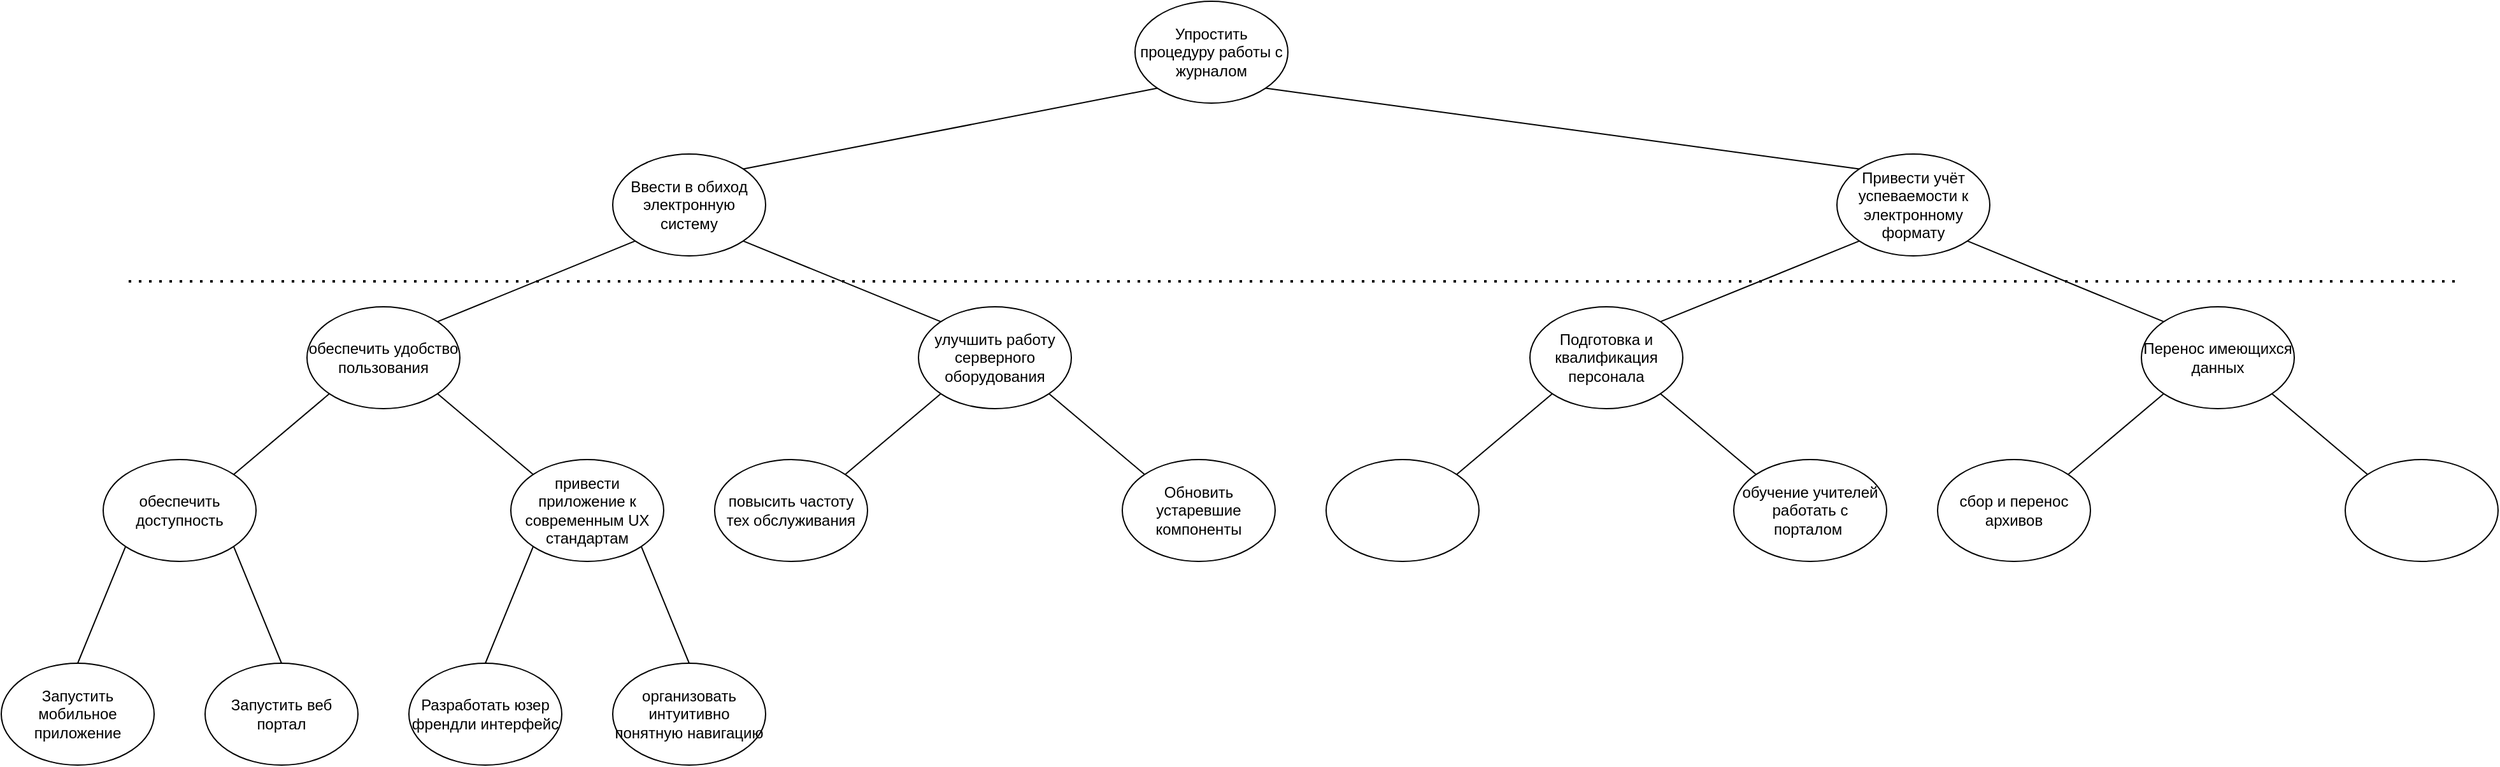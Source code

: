 <mxfile version="16.1.0" type="github">
  <diagram id="NjhTPVbKQHHZxHIw1Mg0" name="Page-1">
    <mxGraphModel dx="2933" dy="987" grid="1" gridSize="10" guides="1" tooltips="1" connect="1" arrows="1" fold="1" page="1" pageScale="1" pageWidth="827" pageHeight="1169" math="0" shadow="0">
      <root>
        <mxCell id="0" />
        <mxCell id="1" parent="0" />
        <mxCell id="x4UWKTNgoqD-uEIDpkws-1" value="Упростить процедуру работы с журналом" style="ellipse;whiteSpace=wrap;html=1;" vertex="1" parent="1">
          <mxGeometry x="690" y="40" width="120" height="80" as="geometry" />
        </mxCell>
        <mxCell id="x4UWKTNgoqD-uEIDpkws-2" value="Ввести в обиход электронную систему" style="ellipse;whiteSpace=wrap;html=1;" vertex="1" parent="1">
          <mxGeometry x="280" y="160" width="120" height="80" as="geometry" />
        </mxCell>
        <mxCell id="x4UWKTNgoqD-uEIDpkws-3" value="" style="endArrow=none;html=1;rounded=0;entryX=0;entryY=1;entryDx=0;entryDy=0;exitX=1;exitY=0;exitDx=0;exitDy=0;" edge="1" parent="1" source="x4UWKTNgoqD-uEIDpkws-2" target="x4UWKTNgoqD-uEIDpkws-1">
          <mxGeometry width="50" height="50" relative="1" as="geometry">
            <mxPoint x="390" y="240" as="sourcePoint" />
            <mxPoint x="440" y="190" as="targetPoint" />
          </mxGeometry>
        </mxCell>
        <mxCell id="x4UWKTNgoqD-uEIDpkws-4" value="обеспечить удобство пользования" style="ellipse;whiteSpace=wrap;html=1;" vertex="1" parent="1">
          <mxGeometry x="40" y="280" width="120" height="80" as="geometry" />
        </mxCell>
        <mxCell id="x4UWKTNgoqD-uEIDpkws-5" value="" style="endArrow=none;html=1;rounded=0;entryX=0;entryY=1;entryDx=0;entryDy=0;exitX=1;exitY=0;exitDx=0;exitDy=0;" edge="1" parent="1" source="x4UWKTNgoqD-uEIDpkws-4" target="x4UWKTNgoqD-uEIDpkws-2">
          <mxGeometry width="50" height="50" relative="1" as="geometry">
            <mxPoint x="60" y="320" as="sourcePoint" />
            <mxPoint x="110" y="270" as="targetPoint" />
          </mxGeometry>
        </mxCell>
        <mxCell id="x4UWKTNgoqD-uEIDpkws-6" value="обеспечить доступность" style="ellipse;whiteSpace=wrap;html=1;" vertex="1" parent="1">
          <mxGeometry x="-120" y="400" width="120" height="80" as="geometry" />
        </mxCell>
        <mxCell id="x4UWKTNgoqD-uEIDpkws-7" value="" style="endArrow=none;html=1;rounded=0;entryX=0;entryY=1;entryDx=0;entryDy=0;exitX=1;exitY=0;exitDx=0;exitDy=0;" edge="1" parent="1" source="x4UWKTNgoqD-uEIDpkws-6" target="x4UWKTNgoqD-uEIDpkws-4">
          <mxGeometry width="50" height="50" relative="1" as="geometry">
            <mxPoint y="410" as="sourcePoint" />
            <mxPoint x="50" y="360" as="targetPoint" />
            <Array as="points" />
          </mxGeometry>
        </mxCell>
        <mxCell id="x4UWKTNgoqD-uEIDpkws-8" value="Запустить мобильное приложение" style="ellipse;whiteSpace=wrap;html=1;" vertex="1" parent="1">
          <mxGeometry x="-200" y="560" width="120" height="80" as="geometry" />
        </mxCell>
        <mxCell id="x4UWKTNgoqD-uEIDpkws-9" value="" style="endArrow=none;html=1;rounded=0;entryX=0;entryY=1;entryDx=0;entryDy=0;exitX=0.5;exitY=0;exitDx=0;exitDy=0;" edge="1" parent="1" source="x4UWKTNgoqD-uEIDpkws-8" target="x4UWKTNgoqD-uEIDpkws-6">
          <mxGeometry width="50" height="50" relative="1" as="geometry">
            <mxPoint x="-160" y="560" as="sourcePoint" />
            <mxPoint x="-110" y="510" as="targetPoint" />
          </mxGeometry>
        </mxCell>
        <mxCell id="x4UWKTNgoqD-uEIDpkws-10" value="Запустить веб портал" style="ellipse;whiteSpace=wrap;html=1;" vertex="1" parent="1">
          <mxGeometry x="-40" y="560" width="120" height="80" as="geometry" />
        </mxCell>
        <mxCell id="x4UWKTNgoqD-uEIDpkws-11" value="" style="endArrow=none;html=1;rounded=0;entryX=1;entryY=1;entryDx=0;entryDy=0;exitX=0.5;exitY=0;exitDx=0;exitDy=0;" edge="1" parent="1" source="x4UWKTNgoqD-uEIDpkws-10" target="x4UWKTNgoqD-uEIDpkws-6">
          <mxGeometry width="50" height="50" relative="1" as="geometry">
            <mxPoint x="290" y="530" as="sourcePoint" />
            <mxPoint x="340" y="480" as="targetPoint" />
          </mxGeometry>
        </mxCell>
        <mxCell id="x4UWKTNgoqD-uEIDpkws-12" value="привести приложение к современным UX стандартам" style="ellipse;whiteSpace=wrap;html=1;" vertex="1" parent="1">
          <mxGeometry x="200" y="400" width="120" height="80" as="geometry" />
        </mxCell>
        <mxCell id="x4UWKTNgoqD-uEIDpkws-13" value="" style="endArrow=none;html=1;rounded=0;entryX=1;entryY=1;entryDx=0;entryDy=0;exitX=0;exitY=0;exitDx=0;exitDy=0;" edge="1" parent="1" source="x4UWKTNgoqD-uEIDpkws-12" target="x4UWKTNgoqD-uEIDpkws-4">
          <mxGeometry width="50" height="50" relative="1" as="geometry">
            <mxPoint x="310" y="370" as="sourcePoint" />
            <mxPoint x="360" y="320" as="targetPoint" />
          </mxGeometry>
        </mxCell>
        <mxCell id="x4UWKTNgoqD-uEIDpkws-14" value="Разработать юзер френдли интерфейс" style="ellipse;whiteSpace=wrap;html=1;" vertex="1" parent="1">
          <mxGeometry x="120" y="560" width="120" height="80" as="geometry" />
        </mxCell>
        <mxCell id="x4UWKTNgoqD-uEIDpkws-15" value="организовать интуитивно понятную навигацию" style="ellipse;whiteSpace=wrap;html=1;" vertex="1" parent="1">
          <mxGeometry x="280" y="560" width="120" height="80" as="geometry" />
        </mxCell>
        <mxCell id="x4UWKTNgoqD-uEIDpkws-16" value="" style="endArrow=none;html=1;rounded=0;entryX=0;entryY=1;entryDx=0;entryDy=0;exitX=0.5;exitY=0;exitDx=0;exitDy=0;" edge="1" parent="1" source="x4UWKTNgoqD-uEIDpkws-14" target="x4UWKTNgoqD-uEIDpkws-12">
          <mxGeometry width="50" height="50" relative="1" as="geometry">
            <mxPoint x="155" y="550" as="sourcePoint" />
            <mxPoint x="205" y="500" as="targetPoint" />
          </mxGeometry>
        </mxCell>
        <mxCell id="x4UWKTNgoqD-uEIDpkws-17" value="" style="endArrow=none;html=1;rounded=0;entryX=1;entryY=1;entryDx=0;entryDy=0;exitX=0.5;exitY=0;exitDx=0;exitDy=0;" edge="1" parent="1" source="x4UWKTNgoqD-uEIDpkws-15" target="x4UWKTNgoqD-uEIDpkws-12">
          <mxGeometry width="50" height="50" relative="1" as="geometry">
            <mxPoint x="390" y="420" as="sourcePoint" />
            <mxPoint x="440" y="370" as="targetPoint" />
          </mxGeometry>
        </mxCell>
        <mxCell id="x4UWKTNgoqD-uEIDpkws-18" value="улучшить работу серверного оборудования" style="ellipse;whiteSpace=wrap;html=1;" vertex="1" parent="1">
          <mxGeometry x="520" y="280" width="120" height="80" as="geometry" />
        </mxCell>
        <mxCell id="x4UWKTNgoqD-uEIDpkws-19" value="" style="endArrow=none;html=1;rounded=0;entryX=1;entryY=1;entryDx=0;entryDy=0;exitX=0;exitY=0;exitDx=0;exitDy=0;" edge="1" parent="1" source="x4UWKTNgoqD-uEIDpkws-18" target="x4UWKTNgoqD-uEIDpkws-2">
          <mxGeometry width="50" height="50" relative="1" as="geometry">
            <mxPoint x="440" y="240" as="sourcePoint" />
            <mxPoint x="490" y="190" as="targetPoint" />
          </mxGeometry>
        </mxCell>
        <mxCell id="x4UWKTNgoqD-uEIDpkws-20" value="повысить частоту тех обслуживания" style="ellipse;whiteSpace=wrap;html=1;" vertex="1" parent="1">
          <mxGeometry x="360" y="400" width="120" height="80" as="geometry" />
        </mxCell>
        <mxCell id="x4UWKTNgoqD-uEIDpkws-21" value="" style="endArrow=none;html=1;rounded=0;entryX=0;entryY=1;entryDx=0;entryDy=0;exitX=1;exitY=0;exitDx=0;exitDy=0;" edge="1" parent="1" source="x4UWKTNgoqD-uEIDpkws-20" target="x4UWKTNgoqD-uEIDpkws-18">
          <mxGeometry width="50" height="50" relative="1" as="geometry">
            <mxPoint x="480" y="410" as="sourcePoint" />
            <mxPoint x="530" y="360" as="targetPoint" />
          </mxGeometry>
        </mxCell>
        <mxCell id="x4UWKTNgoqD-uEIDpkws-22" value="Обновить устаревшие компоненты" style="ellipse;whiteSpace=wrap;html=1;" vertex="1" parent="1">
          <mxGeometry x="680" y="400" width="120" height="80" as="geometry" />
        </mxCell>
        <mxCell id="x4UWKTNgoqD-uEIDpkws-23" value="" style="endArrow=none;html=1;rounded=0;entryX=0;entryY=0;entryDx=0;entryDy=0;exitX=1;exitY=1;exitDx=0;exitDy=0;" edge="1" parent="1" source="x4UWKTNgoqD-uEIDpkws-18" target="x4UWKTNgoqD-uEIDpkws-22">
          <mxGeometry width="50" height="50" relative="1" as="geometry">
            <mxPoint x="390" y="370" as="sourcePoint" />
            <mxPoint x="440" y="320" as="targetPoint" />
          </mxGeometry>
        </mxCell>
        <mxCell id="x4UWKTNgoqD-uEIDpkws-24" value="" style="ellipse;whiteSpace=wrap;html=1;" vertex="1" parent="1">
          <mxGeometry x="840" y="400" width="120" height="80" as="geometry" />
        </mxCell>
        <mxCell id="x4UWKTNgoqD-uEIDpkws-25" value="Подготовка и квалификация персонала" style="ellipse;whiteSpace=wrap;html=1;" vertex="1" parent="1">
          <mxGeometry x="1000" y="280" width="120" height="80" as="geometry" />
        </mxCell>
        <mxCell id="x4UWKTNgoqD-uEIDpkws-26" value="Привести учёт успеваемости к электронному формату" style="ellipse;whiteSpace=wrap;html=1;" vertex="1" parent="1">
          <mxGeometry x="1241" y="160" width="120" height="80" as="geometry" />
        </mxCell>
        <mxCell id="x4UWKTNgoqD-uEIDpkws-27" value="" style="endArrow=none;html=1;rounded=0;entryX=1;entryY=1;entryDx=0;entryDy=0;exitX=0;exitY=0;exitDx=0;exitDy=0;" edge="1" parent="1" source="x4UWKTNgoqD-uEIDpkws-26" target="x4UWKTNgoqD-uEIDpkws-1">
          <mxGeometry width="50" height="50" relative="1" as="geometry">
            <mxPoint x="1050" y="90" as="sourcePoint" />
            <mxPoint x="980" y="210" as="targetPoint" />
          </mxGeometry>
        </mxCell>
        <mxCell id="x4UWKTNgoqD-uEIDpkws-30" value="" style="endArrow=none;html=1;rounded=0;entryX=0;entryY=1;entryDx=0;entryDy=0;exitX=1;exitY=0;exitDx=0;exitDy=0;" edge="1" parent="1" source="x4UWKTNgoqD-uEIDpkws-25" target="x4UWKTNgoqD-uEIDpkws-26">
          <mxGeometry width="50" height="50" relative="1" as="geometry">
            <mxPoint x="1180" y="345" as="sourcePoint" />
            <mxPoint x="1230" y="295" as="targetPoint" />
          </mxGeometry>
        </mxCell>
        <mxCell id="x4UWKTNgoqD-uEIDpkws-31" value="" style="endArrow=none;html=1;rounded=0;entryX=0;entryY=1;entryDx=0;entryDy=0;exitX=1;exitY=0;exitDx=0;exitDy=0;" edge="1" parent="1" source="x4UWKTNgoqD-uEIDpkws-24" target="x4UWKTNgoqD-uEIDpkws-25">
          <mxGeometry width="50" height="50" relative="1" as="geometry">
            <mxPoint x="1080" y="500" as="sourcePoint" />
            <mxPoint x="1130" y="450" as="targetPoint" />
          </mxGeometry>
        </mxCell>
        <mxCell id="x4UWKTNgoqD-uEIDpkws-32" value="обучение учителей работать с порталом&amp;nbsp;" style="ellipse;whiteSpace=wrap;html=1;" vertex="1" parent="1">
          <mxGeometry x="1160" y="400" width="120" height="80" as="geometry" />
        </mxCell>
        <mxCell id="x4UWKTNgoqD-uEIDpkws-33" value="" style="endArrow=none;html=1;rounded=0;entryX=1;entryY=1;entryDx=0;entryDy=0;exitX=0;exitY=0;exitDx=0;exitDy=0;" edge="1" parent="1" source="x4UWKTNgoqD-uEIDpkws-32" target="x4UWKTNgoqD-uEIDpkws-25">
          <mxGeometry width="50" height="50" relative="1" as="geometry">
            <mxPoint x="1090" y="540" as="sourcePoint" />
            <mxPoint x="1140" y="490" as="targetPoint" />
          </mxGeometry>
        </mxCell>
        <mxCell id="x4UWKTNgoqD-uEIDpkws-34" value="Перенос имеющихся данных" style="ellipse;whiteSpace=wrap;html=1;" vertex="1" parent="1">
          <mxGeometry x="1480" y="280" width="120" height="80" as="geometry" />
        </mxCell>
        <mxCell id="x4UWKTNgoqD-uEIDpkws-35" value="" style="endArrow=none;html=1;rounded=0;entryX=1;entryY=1;entryDx=0;entryDy=0;exitX=0;exitY=0;exitDx=0;exitDy=0;" edge="1" parent="1" source="x4UWKTNgoqD-uEIDpkws-34" target="x4UWKTNgoqD-uEIDpkws-26">
          <mxGeometry width="50" height="50" relative="1" as="geometry">
            <mxPoint x="1380" y="380" as="sourcePoint" />
            <mxPoint x="1430" y="330" as="targetPoint" />
          </mxGeometry>
        </mxCell>
        <mxCell id="x4UWKTNgoqD-uEIDpkws-36" value="сбор и перенос архивов" style="ellipse;whiteSpace=wrap;html=1;" vertex="1" parent="1">
          <mxGeometry x="1320" y="400" width="120" height="80" as="geometry" />
        </mxCell>
        <mxCell id="x4UWKTNgoqD-uEIDpkws-37" value="" style="endArrow=none;html=1;rounded=0;entryX=0;entryY=1;entryDx=0;entryDy=0;exitX=1;exitY=0;exitDx=0;exitDy=0;" edge="1" parent="1" source="x4UWKTNgoqD-uEIDpkws-36" target="x4UWKTNgoqD-uEIDpkws-34">
          <mxGeometry width="50" height="50" relative="1" as="geometry">
            <mxPoint x="1490" y="460" as="sourcePoint" />
            <mxPoint x="1540" y="410" as="targetPoint" />
          </mxGeometry>
        </mxCell>
        <mxCell id="x4UWKTNgoqD-uEIDpkws-38" value="" style="ellipse;whiteSpace=wrap;html=1;" vertex="1" parent="1">
          <mxGeometry x="1640" y="400" width="120" height="80" as="geometry" />
        </mxCell>
        <mxCell id="x4UWKTNgoqD-uEIDpkws-39" value="" style="endArrow=none;html=1;rounded=0;entryX=1;entryY=1;entryDx=0;entryDy=0;exitX=0;exitY=0;exitDx=0;exitDy=0;" edge="1" parent="1" source="x4UWKTNgoqD-uEIDpkws-38" target="x4UWKTNgoqD-uEIDpkws-34">
          <mxGeometry width="50" height="50" relative="1" as="geometry">
            <mxPoint x="1620" y="540" as="sourcePoint" />
            <mxPoint x="1670" y="490" as="targetPoint" />
          </mxGeometry>
        </mxCell>
        <mxCell id="x4UWKTNgoqD-uEIDpkws-40" value="" style="endArrow=none;dashed=1;html=1;dashPattern=1 3;strokeWidth=2;rounded=0;" edge="1" parent="1">
          <mxGeometry width="50" height="50" relative="1" as="geometry">
            <mxPoint x="-100" y="260" as="sourcePoint" />
            <mxPoint x="1730" y="260" as="targetPoint" />
          </mxGeometry>
        </mxCell>
      </root>
    </mxGraphModel>
  </diagram>
</mxfile>
